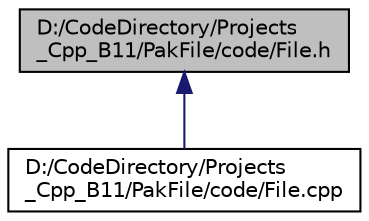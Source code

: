 digraph "D:/CodeDirectory/Projects_Cpp_B11/PakFile/code/File.h"
{
 // LATEX_PDF_SIZE
  edge [fontname="Helvetica",fontsize="10",labelfontname="Helvetica",labelfontsize="10"];
  node [fontname="Helvetica",fontsize="10",shape=record];
  Node1 [label="D:/CodeDirectory/Projects\l_Cpp_B11/PakFile/code/File.h",height=0.2,width=0.4,color="black", fillcolor="grey75", style="filled", fontcolor="black",tooltip="Forward module (Header)"];
  Node1 -> Node2 [dir="back",color="midnightblue",fontsize="10",style="solid",fontname="Helvetica"];
  Node2 [label="D:/CodeDirectory/Projects\l_Cpp_B11/PakFile/code/File.cpp",height=0.2,width=0.4,color="black", fillcolor="white", style="filled",URL="$_file_8cpp.html",tooltip="Forward module."];
}
